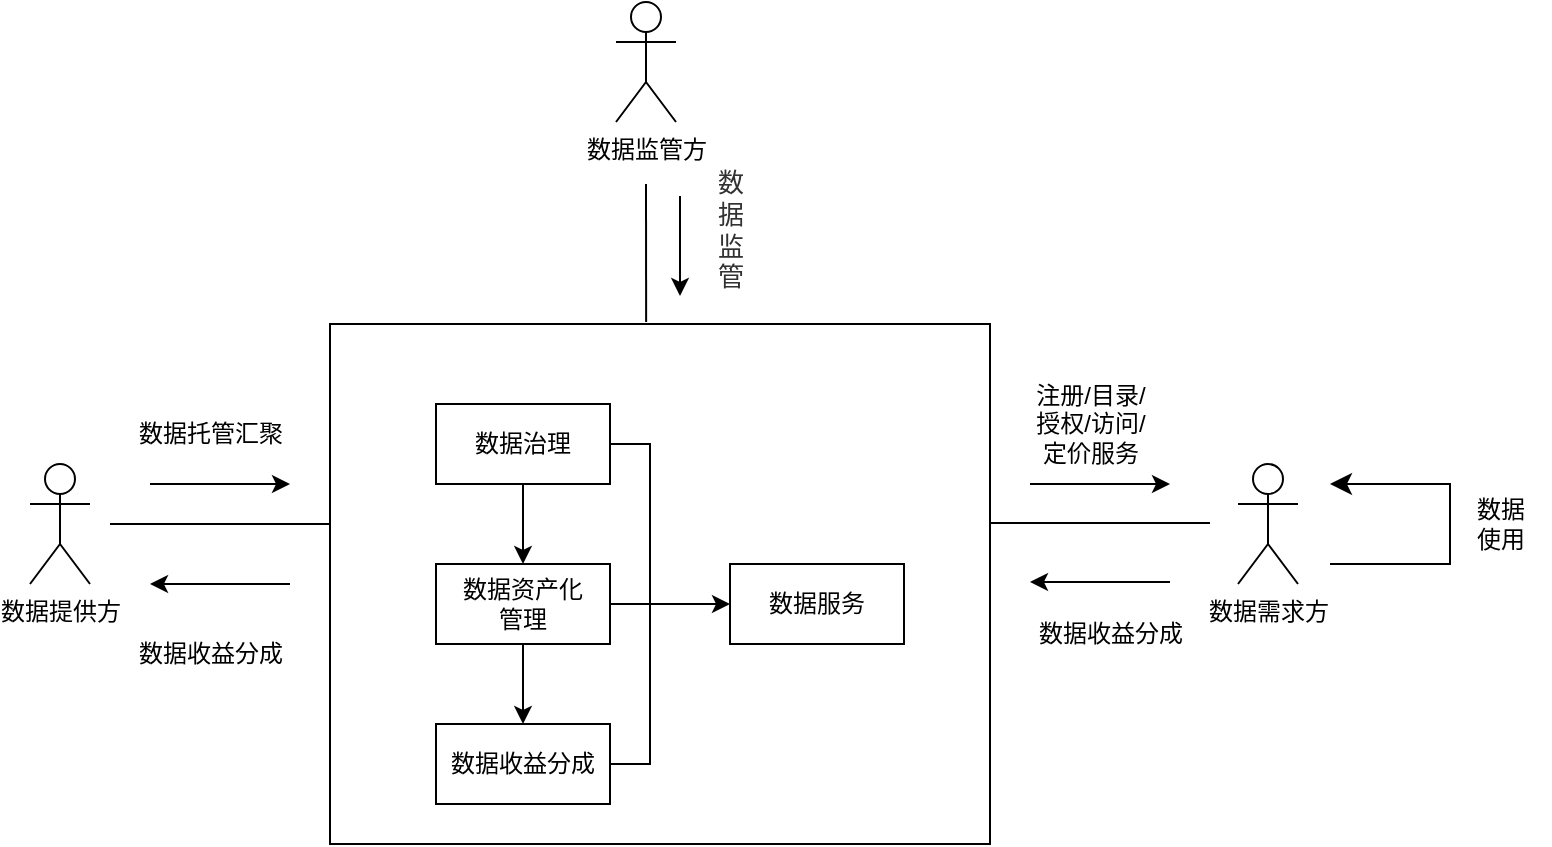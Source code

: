 <mxfile version="24.7.12">
  <diagram name="第 1 页" id="uewSO2GS0F2uthHJbvoH">
    <mxGraphModel dx="946" dy="845" grid="1" gridSize="10" guides="1" tooltips="1" connect="1" arrows="1" fold="1" page="1" pageScale="1" pageWidth="827" pageHeight="1169" math="0" shadow="0">
      <root>
        <mxCell id="0" />
        <mxCell id="1" parent="0" />
        <mxCell id="E3qPsHUzpoPvtIXYSHTW-1" value="数据监管方" style="shape=umlActor;verticalLabelPosition=bottom;verticalAlign=top;html=1;" vertex="1" parent="1">
          <mxGeometry x="373" y="29" width="30" height="60" as="geometry" />
        </mxCell>
        <mxCell id="E3qPsHUzpoPvtIXYSHTW-2" value="数据提供方" style="shape=umlActor;verticalLabelPosition=bottom;verticalAlign=top;html=1;" vertex="1" parent="1">
          <mxGeometry x="80" y="260" width="30" height="60" as="geometry" />
        </mxCell>
        <mxCell id="E3qPsHUzpoPvtIXYSHTW-3" value="数据需求方" style="shape=umlActor;verticalLabelPosition=bottom;verticalAlign=top;html=1;" vertex="1" parent="1">
          <mxGeometry x="684" y="260" width="30" height="60" as="geometry" />
        </mxCell>
        <mxCell id="E3qPsHUzpoPvtIXYSHTW-4" value="" style="rounded=0;whiteSpace=wrap;html=1;" vertex="1" parent="1">
          <mxGeometry x="230" y="190" width="330" height="260" as="geometry" />
        </mxCell>
        <mxCell id="E3qPsHUzpoPvtIXYSHTW-10" value="" style="endArrow=none;html=1;rounded=0;" edge="1" parent="1">
          <mxGeometry width="50" height="50" relative="1" as="geometry">
            <mxPoint x="120" y="290" as="sourcePoint" />
            <mxPoint x="230" y="290" as="targetPoint" />
          </mxGeometry>
        </mxCell>
        <mxCell id="E3qPsHUzpoPvtIXYSHTW-11" value="" style="endArrow=classic;html=1;rounded=0;" edge="1" parent="1">
          <mxGeometry width="50" height="50" relative="1" as="geometry">
            <mxPoint x="140" y="270" as="sourcePoint" />
            <mxPoint x="210" y="270" as="targetPoint" />
          </mxGeometry>
        </mxCell>
        <mxCell id="E3qPsHUzpoPvtIXYSHTW-12" value="" style="endArrow=classic;html=1;rounded=0;" edge="1" parent="1">
          <mxGeometry width="50" height="50" relative="1" as="geometry">
            <mxPoint x="210" y="320" as="sourcePoint" />
            <mxPoint x="140" y="320" as="targetPoint" />
          </mxGeometry>
        </mxCell>
        <mxCell id="E3qPsHUzpoPvtIXYSHTW-13" value="" style="endArrow=none;html=1;rounded=0;exitX=0.479;exitY=-0.004;exitDx=0;exitDy=0;exitPerimeter=0;" edge="1" parent="1" source="E3qPsHUzpoPvtIXYSHTW-4">
          <mxGeometry width="50" height="50" relative="1" as="geometry">
            <mxPoint x="337" y="170" as="sourcePoint" />
            <mxPoint x="388" y="120" as="targetPoint" />
          </mxGeometry>
        </mxCell>
        <mxCell id="E3qPsHUzpoPvtIXYSHTW-14" value="" style="endArrow=classic;html=1;rounded=0;" edge="1" parent="1">
          <mxGeometry width="50" height="50" relative="1" as="geometry">
            <mxPoint x="405" y="126" as="sourcePoint" />
            <mxPoint x="405" y="176" as="targetPoint" />
          </mxGeometry>
        </mxCell>
        <mxCell id="E3qPsHUzpoPvtIXYSHTW-15" value="" style="edgeStyle=segmentEdgeStyle;endArrow=classic;html=1;curved=0;rounded=0;endSize=8;startSize=8;" edge="1" parent="1">
          <mxGeometry width="50" height="50" relative="1" as="geometry">
            <mxPoint x="730" y="310" as="sourcePoint" />
            <mxPoint x="730" y="270" as="targetPoint" />
            <Array as="points">
              <mxPoint x="790" y="310" />
              <mxPoint x="790" y="270" />
            </Array>
          </mxGeometry>
        </mxCell>
        <mxCell id="E3qPsHUzpoPvtIXYSHTW-16" value="" style="endArrow=none;html=1;rounded=0;" edge="1" parent="1">
          <mxGeometry width="50" height="50" relative="1" as="geometry">
            <mxPoint x="560" y="289.5" as="sourcePoint" />
            <mxPoint x="670" y="289.5" as="targetPoint" />
          </mxGeometry>
        </mxCell>
        <mxCell id="E3qPsHUzpoPvtIXYSHTW-17" value="" style="endArrow=classic;html=1;rounded=0;" edge="1" parent="1">
          <mxGeometry width="50" height="50" relative="1" as="geometry">
            <mxPoint x="580" y="270" as="sourcePoint" />
            <mxPoint x="650" y="270" as="targetPoint" />
          </mxGeometry>
        </mxCell>
        <mxCell id="E3qPsHUzpoPvtIXYSHTW-18" value="" style="endArrow=classic;html=1;rounded=0;" edge="1" parent="1">
          <mxGeometry width="50" height="50" relative="1" as="geometry">
            <mxPoint x="650" y="319" as="sourcePoint" />
            <mxPoint x="580" y="319" as="targetPoint" />
          </mxGeometry>
        </mxCell>
        <mxCell id="E3qPsHUzpoPvtIXYSHTW-24" value="&lt;span style=&quot;white-space: normal; color: rgb(50, 50, 50); font-family: &amp;quot;Microsoft YaHei&amp;quot;, 微软雅黑, Arial; font-size: 13px; font-variant-ligatures: normal; orphans: 2; widows: 2; background-color: rgba(255, 255, 255, 0.01); text-decoration-thickness: initial; text-decoration-style: initial; text-decoration-color: initial;&quot;&gt;数据监管&lt;/span&gt;" style="text;html=1;align=center;verticalAlign=middle;resizable=0;points=[];autosize=1;strokeColor=none;fillColor=none;" vertex="1" parent="1">
          <mxGeometry x="390" y="128" width="80" height="30" as="geometry" />
        </mxCell>
        <mxCell id="E3qPsHUzpoPvtIXYSHTW-28" value="数据收益分成" style="text;html=1;align=center;verticalAlign=middle;resizable=0;points=[];autosize=1;strokeColor=none;fillColor=none;" vertex="1" parent="1">
          <mxGeometry x="120" y="340" width="100" height="30" as="geometry" />
        </mxCell>
        <mxCell id="E3qPsHUzpoPvtIXYSHTW-29" value="数据托管汇聚" style="text;html=1;align=center;verticalAlign=middle;resizable=0;points=[];autosize=1;strokeColor=none;fillColor=none;" vertex="1" parent="1">
          <mxGeometry x="120" y="230" width="100" height="30" as="geometry" />
        </mxCell>
        <mxCell id="E3qPsHUzpoPvtIXYSHTW-31" value="数据收益分成" style="text;html=1;align=center;verticalAlign=middle;resizable=0;points=[];autosize=1;strokeColor=none;fillColor=none;" vertex="1" parent="1">
          <mxGeometry x="570" y="330" width="100" height="30" as="geometry" />
        </mxCell>
        <mxCell id="E3qPsHUzpoPvtIXYSHTW-32" value="数据&lt;div&gt;使用&lt;/div&gt;" style="text;html=1;align=center;verticalAlign=middle;resizable=0;points=[];autosize=1;strokeColor=none;fillColor=none;" vertex="1" parent="1">
          <mxGeometry x="790" y="270" width="50" height="40" as="geometry" />
        </mxCell>
        <mxCell id="E3qPsHUzpoPvtIXYSHTW-33" value="注册/目录/&lt;div&gt;授权/访问/&lt;/div&gt;&lt;div&gt;定价服务&lt;/div&gt;" style="text;html=1;align=center;verticalAlign=middle;resizable=0;points=[];autosize=1;strokeColor=none;fillColor=none;" vertex="1" parent="1">
          <mxGeometry x="570" y="210" width="80" height="60" as="geometry" />
        </mxCell>
        <mxCell id="E3qPsHUzpoPvtIXYSHTW-39" style="edgeStyle=orthogonalEdgeStyle;rounded=0;orthogonalLoop=1;jettySize=auto;html=1;exitX=0.5;exitY=1;exitDx=0;exitDy=0;entryX=0.5;entryY=0;entryDx=0;entryDy=0;" edge="1" parent="1" source="E3qPsHUzpoPvtIXYSHTW-35" target="E3qPsHUzpoPvtIXYSHTW-36">
          <mxGeometry relative="1" as="geometry" />
        </mxCell>
        <mxCell id="E3qPsHUzpoPvtIXYSHTW-42" style="edgeStyle=orthogonalEdgeStyle;rounded=0;orthogonalLoop=1;jettySize=auto;html=1;exitX=1;exitY=0.5;exitDx=0;exitDy=0;entryX=1;entryY=0.5;entryDx=0;entryDy=0;endArrow=none;endFill=0;" edge="1" parent="1" source="E3qPsHUzpoPvtIXYSHTW-35" target="E3qPsHUzpoPvtIXYSHTW-37">
          <mxGeometry relative="1" as="geometry" />
        </mxCell>
        <mxCell id="E3qPsHUzpoPvtIXYSHTW-35" value="数据治理" style="rounded=0;whiteSpace=wrap;html=1;" vertex="1" parent="1">
          <mxGeometry x="283" y="230" width="87" height="40" as="geometry" />
        </mxCell>
        <mxCell id="E3qPsHUzpoPvtIXYSHTW-40" style="edgeStyle=orthogonalEdgeStyle;rounded=0;orthogonalLoop=1;jettySize=auto;html=1;exitX=0.5;exitY=1;exitDx=0;exitDy=0;" edge="1" parent="1" source="E3qPsHUzpoPvtIXYSHTW-36" target="E3qPsHUzpoPvtIXYSHTW-37">
          <mxGeometry relative="1" as="geometry" />
        </mxCell>
        <mxCell id="E3qPsHUzpoPvtIXYSHTW-41" style="edgeStyle=orthogonalEdgeStyle;rounded=0;orthogonalLoop=1;jettySize=auto;html=1;exitX=1;exitY=0.5;exitDx=0;exitDy=0;" edge="1" parent="1" source="E3qPsHUzpoPvtIXYSHTW-36" target="E3qPsHUzpoPvtIXYSHTW-38">
          <mxGeometry relative="1" as="geometry" />
        </mxCell>
        <mxCell id="E3qPsHUzpoPvtIXYSHTW-36" value="数据资产化&lt;div&gt;管理&lt;/div&gt;" style="rounded=0;whiteSpace=wrap;html=1;" vertex="1" parent="1">
          <mxGeometry x="283" y="310" width="87" height="40" as="geometry" />
        </mxCell>
        <mxCell id="E3qPsHUzpoPvtIXYSHTW-37" value="数据收益分成" style="rounded=0;whiteSpace=wrap;html=1;" vertex="1" parent="1">
          <mxGeometry x="283" y="390" width="87" height="40" as="geometry" />
        </mxCell>
        <mxCell id="E3qPsHUzpoPvtIXYSHTW-38" value="数据服务" style="rounded=0;whiteSpace=wrap;html=1;" vertex="1" parent="1">
          <mxGeometry x="430" y="310" width="87" height="40" as="geometry" />
        </mxCell>
      </root>
    </mxGraphModel>
  </diagram>
</mxfile>
